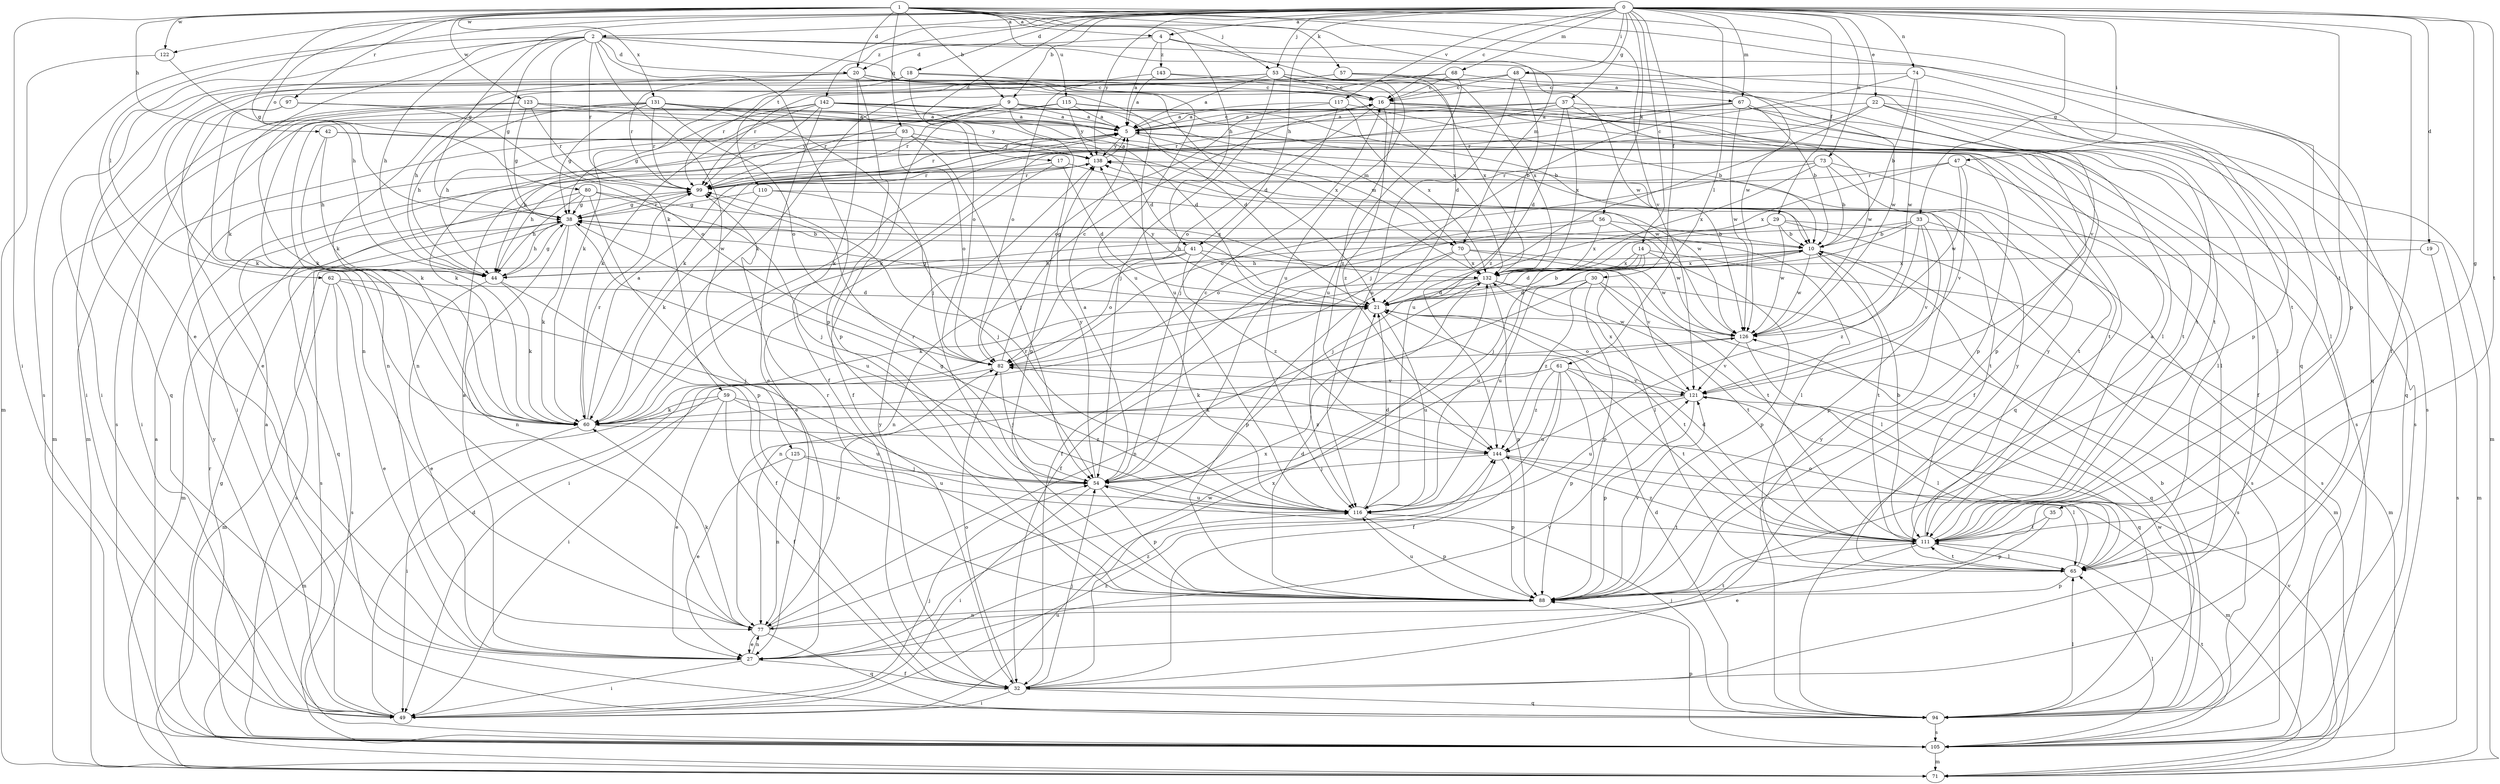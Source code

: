 strict digraph  {
0;
1;
2;
4;
5;
9;
10;
14;
16;
17;
18;
19;
20;
21;
22;
27;
29;
30;
32;
33;
35;
37;
38;
41;
42;
44;
47;
48;
49;
53;
54;
56;
57;
59;
60;
61;
62;
65;
67;
68;
70;
71;
73;
74;
77;
80;
82;
88;
93;
94;
97;
99;
105;
110;
111;
115;
116;
117;
121;
122;
123;
125;
126;
131;
132;
138;
142;
143;
144;
0 -> 2  [label=a];
0 -> 4  [label=a];
0 -> 9  [label=b];
0 -> 14  [label=c];
0 -> 16  [label=c];
0 -> 17  [label=d];
0 -> 18  [label=d];
0 -> 19  [label=d];
0 -> 22  [label=e];
0 -> 27  [label=e];
0 -> 29  [label=f];
0 -> 30  [label=f];
0 -> 32  [label=f];
0 -> 33  [label=g];
0 -> 35  [label=g];
0 -> 37  [label=g];
0 -> 38  [label=g];
0 -> 41  [label=h];
0 -> 47  [label=i];
0 -> 48  [label=i];
0 -> 53  [label=j];
0 -> 56  [label=k];
0 -> 61  [label=l];
0 -> 67  [label=m];
0 -> 68  [label=m];
0 -> 73  [label=n];
0 -> 74  [label=n];
0 -> 88  [label=p];
0 -> 110  [label=t];
0 -> 111  [label=t];
0 -> 117  [label=v];
0 -> 122  [label=w];
0 -> 138  [label=y];
0 -> 142  [label=z];
1 -> 4  [label=a];
1 -> 9  [label=b];
1 -> 20  [label=d];
1 -> 38  [label=g];
1 -> 41  [label=h];
1 -> 42  [label=h];
1 -> 49  [label=i];
1 -> 53  [label=j];
1 -> 57  [label=k];
1 -> 70  [label=m];
1 -> 80  [label=o];
1 -> 93  [label=q];
1 -> 94  [label=q];
1 -> 97  [label=r];
1 -> 111  [label=t];
1 -> 115  [label=u];
1 -> 121  [label=v];
1 -> 122  [label=w];
1 -> 123  [label=w];
1 -> 131  [label=x];
2 -> 20  [label=d];
2 -> 38  [label=g];
2 -> 44  [label=h];
2 -> 59  [label=k];
2 -> 60  [label=k];
2 -> 62  [label=l];
2 -> 88  [label=p];
2 -> 94  [label=q];
2 -> 99  [label=r];
2 -> 105  [label=s];
2 -> 116  [label=u];
2 -> 125  [label=w];
2 -> 126  [label=w];
4 -> 5  [label=a];
4 -> 20  [label=d];
4 -> 116  [label=u];
4 -> 126  [label=w];
4 -> 143  [label=z];
5 -> 16  [label=c];
5 -> 65  [label=l];
5 -> 70  [label=m];
5 -> 99  [label=r];
5 -> 111  [label=t];
5 -> 138  [label=y];
9 -> 5  [label=a];
9 -> 21  [label=d];
9 -> 32  [label=f];
9 -> 70  [label=m];
9 -> 77  [label=n];
9 -> 88  [label=p];
9 -> 99  [label=r];
10 -> 38  [label=g];
10 -> 44  [label=h];
10 -> 71  [label=m];
10 -> 111  [label=t];
10 -> 116  [label=u];
10 -> 126  [label=w];
10 -> 132  [label=x];
14 -> 21  [label=d];
14 -> 49  [label=i];
14 -> 71  [label=m];
14 -> 88  [label=p];
14 -> 116  [label=u];
14 -> 132  [label=x];
16 -> 5  [label=a];
16 -> 32  [label=f];
16 -> 82  [label=o];
16 -> 88  [label=p];
16 -> 111  [label=t];
16 -> 144  [label=z];
17 -> 21  [label=d];
17 -> 27  [label=e];
17 -> 99  [label=r];
17 -> 126  [label=w];
18 -> 16  [label=c];
18 -> 49  [label=i];
18 -> 60  [label=k];
18 -> 82  [label=o];
18 -> 132  [label=x];
19 -> 105  [label=s];
19 -> 132  [label=x];
20 -> 16  [label=c];
20 -> 21  [label=d];
20 -> 32  [label=f];
20 -> 60  [label=k];
20 -> 88  [label=p];
20 -> 99  [label=r];
20 -> 116  [label=u];
21 -> 10  [label=b];
21 -> 38  [label=g];
21 -> 111  [label=t];
21 -> 116  [label=u];
21 -> 126  [label=w];
21 -> 138  [label=y];
22 -> 5  [label=a];
22 -> 32  [label=f];
22 -> 60  [label=k];
22 -> 71  [label=m];
22 -> 105  [label=s];
22 -> 116  [label=u];
27 -> 5  [label=a];
27 -> 32  [label=f];
27 -> 49  [label=i];
27 -> 77  [label=n];
27 -> 121  [label=v];
27 -> 126  [label=w];
27 -> 144  [label=z];
29 -> 10  [label=b];
29 -> 54  [label=j];
29 -> 71  [label=m];
29 -> 77  [label=n];
29 -> 105  [label=s];
29 -> 126  [label=w];
30 -> 21  [label=d];
30 -> 77  [label=n];
30 -> 88  [label=p];
30 -> 94  [label=q];
30 -> 111  [label=t];
30 -> 144  [label=z];
32 -> 49  [label=i];
32 -> 54  [label=j];
32 -> 82  [label=o];
32 -> 94  [label=q];
32 -> 132  [label=x];
32 -> 138  [label=y];
33 -> 10  [label=b];
33 -> 44  [label=h];
33 -> 54  [label=j];
33 -> 88  [label=p];
33 -> 105  [label=s];
33 -> 121  [label=v];
33 -> 144  [label=z];
35 -> 88  [label=p];
35 -> 111  [label=t];
37 -> 5  [label=a];
37 -> 21  [label=d];
37 -> 60  [label=k];
37 -> 65  [label=l];
37 -> 99  [label=r];
37 -> 126  [label=w];
37 -> 132  [label=x];
38 -> 10  [label=b];
38 -> 44  [label=h];
38 -> 60  [label=k];
38 -> 65  [label=l];
38 -> 71  [label=m];
38 -> 77  [label=n];
38 -> 99  [label=r];
38 -> 105  [label=s];
38 -> 116  [label=u];
41 -> 44  [label=h];
41 -> 65  [label=l];
41 -> 82  [label=o];
41 -> 105  [label=s];
41 -> 111  [label=t];
41 -> 144  [label=z];
42 -> 44  [label=h];
42 -> 60  [label=k];
42 -> 111  [label=t];
42 -> 138  [label=y];
44 -> 27  [label=e];
44 -> 32  [label=f];
44 -> 38  [label=g];
44 -> 60  [label=k];
47 -> 65  [label=l];
47 -> 99  [label=r];
47 -> 121  [label=v];
47 -> 126  [label=w];
47 -> 132  [label=x];
48 -> 16  [label=c];
48 -> 44  [label=h];
48 -> 94  [label=q];
48 -> 99  [label=r];
48 -> 116  [label=u];
48 -> 126  [label=w];
48 -> 144  [label=z];
49 -> 5  [label=a];
49 -> 21  [label=d];
49 -> 54  [label=j];
49 -> 116  [label=u];
49 -> 138  [label=y];
49 -> 144  [label=z];
53 -> 5  [label=a];
53 -> 16  [label=c];
53 -> 49  [label=i];
53 -> 54  [label=j];
53 -> 77  [label=n];
53 -> 111  [label=t];
53 -> 132  [label=x];
53 -> 144  [label=z];
54 -> 5  [label=a];
54 -> 16  [label=c];
54 -> 49  [label=i];
54 -> 88  [label=p];
54 -> 99  [label=r];
54 -> 116  [label=u];
54 -> 138  [label=y];
56 -> 10  [label=b];
56 -> 32  [label=f];
56 -> 82  [label=o];
56 -> 126  [label=w];
56 -> 132  [label=x];
57 -> 21  [label=d];
57 -> 27  [label=e];
57 -> 94  [label=q];
57 -> 132  [label=x];
57 -> 67  [label=a];
59 -> 27  [label=e];
59 -> 32  [label=f];
59 -> 60  [label=k];
59 -> 71  [label=m];
59 -> 116  [label=u];
59 -> 144  [label=z];
60 -> 5  [label=a];
60 -> 49  [label=i];
60 -> 99  [label=r];
60 -> 144  [label=z];
61 -> 32  [label=f];
61 -> 60  [label=k];
61 -> 88  [label=p];
61 -> 111  [label=t];
61 -> 116  [label=u];
61 -> 121  [label=v];
61 -> 144  [label=z];
62 -> 21  [label=d];
62 -> 27  [label=e];
62 -> 54  [label=j];
62 -> 71  [label=m];
62 -> 105  [label=s];
65 -> 82  [label=o];
65 -> 88  [label=p];
65 -> 111  [label=t];
65 -> 138  [label=y];
67 -> 5  [label=a];
67 -> 10  [label=b];
67 -> 60  [label=k];
67 -> 65  [label=l];
67 -> 99  [label=r];
67 -> 111  [label=t];
67 -> 126  [label=w];
68 -> 16  [label=c];
68 -> 60  [label=k];
68 -> 99  [label=r];
68 -> 116  [label=u];
68 -> 121  [label=v];
70 -> 32  [label=f];
70 -> 88  [label=p];
70 -> 121  [label=v];
70 -> 126  [label=w];
70 -> 132  [label=x];
71 -> 121  [label=v];
73 -> 10  [label=b];
73 -> 65  [label=l];
73 -> 82  [label=o];
73 -> 99  [label=r];
73 -> 111  [label=t];
73 -> 132  [label=x];
74 -> 10  [label=b];
74 -> 16  [label=c];
74 -> 54  [label=j];
74 -> 88  [label=p];
74 -> 126  [label=w];
77 -> 27  [label=e];
77 -> 60  [label=k];
77 -> 82  [label=o];
77 -> 94  [label=q];
77 -> 111  [label=t];
77 -> 132  [label=x];
80 -> 38  [label=g];
80 -> 44  [label=h];
80 -> 54  [label=j];
80 -> 88  [label=p];
80 -> 94  [label=q];
80 -> 132  [label=x];
82 -> 16  [label=c];
82 -> 49  [label=i];
82 -> 54  [label=j];
82 -> 121  [label=v];
88 -> 21  [label=d];
88 -> 77  [label=n];
88 -> 99  [label=r];
88 -> 116  [label=u];
88 -> 121  [label=v];
93 -> 44  [label=h];
93 -> 49  [label=i];
93 -> 54  [label=j];
93 -> 60  [label=k];
93 -> 82  [label=o];
93 -> 126  [label=w];
93 -> 138  [label=y];
94 -> 10  [label=b];
94 -> 21  [label=d];
94 -> 54  [label=j];
94 -> 65  [label=l];
94 -> 105  [label=s];
94 -> 126  [label=w];
94 -> 138  [label=y];
97 -> 5  [label=a];
97 -> 60  [label=k];
97 -> 82  [label=o];
97 -> 105  [label=s];
99 -> 38  [label=g];
105 -> 5  [label=a];
105 -> 38  [label=g];
105 -> 65  [label=l];
105 -> 71  [label=m];
105 -> 88  [label=p];
105 -> 99  [label=r];
105 -> 111  [label=t];
110 -> 38  [label=g];
110 -> 54  [label=j];
110 -> 60  [label=k];
110 -> 111  [label=t];
111 -> 5  [label=a];
111 -> 10  [label=b];
111 -> 21  [label=d];
111 -> 27  [label=e];
111 -> 65  [label=l];
111 -> 138  [label=y];
111 -> 144  [label=z];
115 -> 5  [label=a];
115 -> 10  [label=b];
115 -> 44  [label=h];
115 -> 94  [label=q];
115 -> 99  [label=r];
115 -> 138  [label=y];
116 -> 21  [label=d];
116 -> 38  [label=g];
116 -> 88  [label=p];
116 -> 99  [label=r];
116 -> 111  [label=t];
117 -> 5  [label=a];
117 -> 10  [label=b];
117 -> 54  [label=j];
117 -> 82  [label=o];
117 -> 132  [label=x];
121 -> 60  [label=k];
121 -> 65  [label=l];
121 -> 88  [label=p];
121 -> 116  [label=u];
121 -> 132  [label=x];
122 -> 44  [label=h];
122 -> 71  [label=m];
123 -> 5  [label=a];
123 -> 21  [label=d];
123 -> 38  [label=g];
123 -> 60  [label=k];
123 -> 71  [label=m];
123 -> 99  [label=r];
123 -> 132  [label=x];
125 -> 27  [label=e];
125 -> 54  [label=j];
125 -> 77  [label=n];
125 -> 116  [label=u];
126 -> 82  [label=o];
126 -> 94  [label=q];
126 -> 121  [label=v];
131 -> 5  [label=a];
131 -> 21  [label=d];
131 -> 38  [label=g];
131 -> 44  [label=h];
131 -> 54  [label=j];
131 -> 71  [label=m];
131 -> 77  [label=n];
131 -> 82  [label=o];
131 -> 99  [label=r];
131 -> 138  [label=y];
132 -> 21  [label=d];
132 -> 60  [label=k];
132 -> 65  [label=l];
132 -> 77  [label=n];
132 -> 88  [label=p];
132 -> 105  [label=s];
138 -> 5  [label=a];
138 -> 44  [label=h];
138 -> 99  [label=r];
142 -> 5  [label=a];
142 -> 10  [label=b];
142 -> 27  [label=e];
142 -> 38  [label=g];
142 -> 49  [label=i];
142 -> 60  [label=k];
142 -> 88  [label=p];
142 -> 99  [label=r];
142 -> 105  [label=s];
143 -> 5  [label=a];
143 -> 16  [label=c];
143 -> 82  [label=o];
143 -> 105  [label=s];
144 -> 54  [label=j];
144 -> 65  [label=l];
144 -> 71  [label=m];
144 -> 88  [label=p];
}
